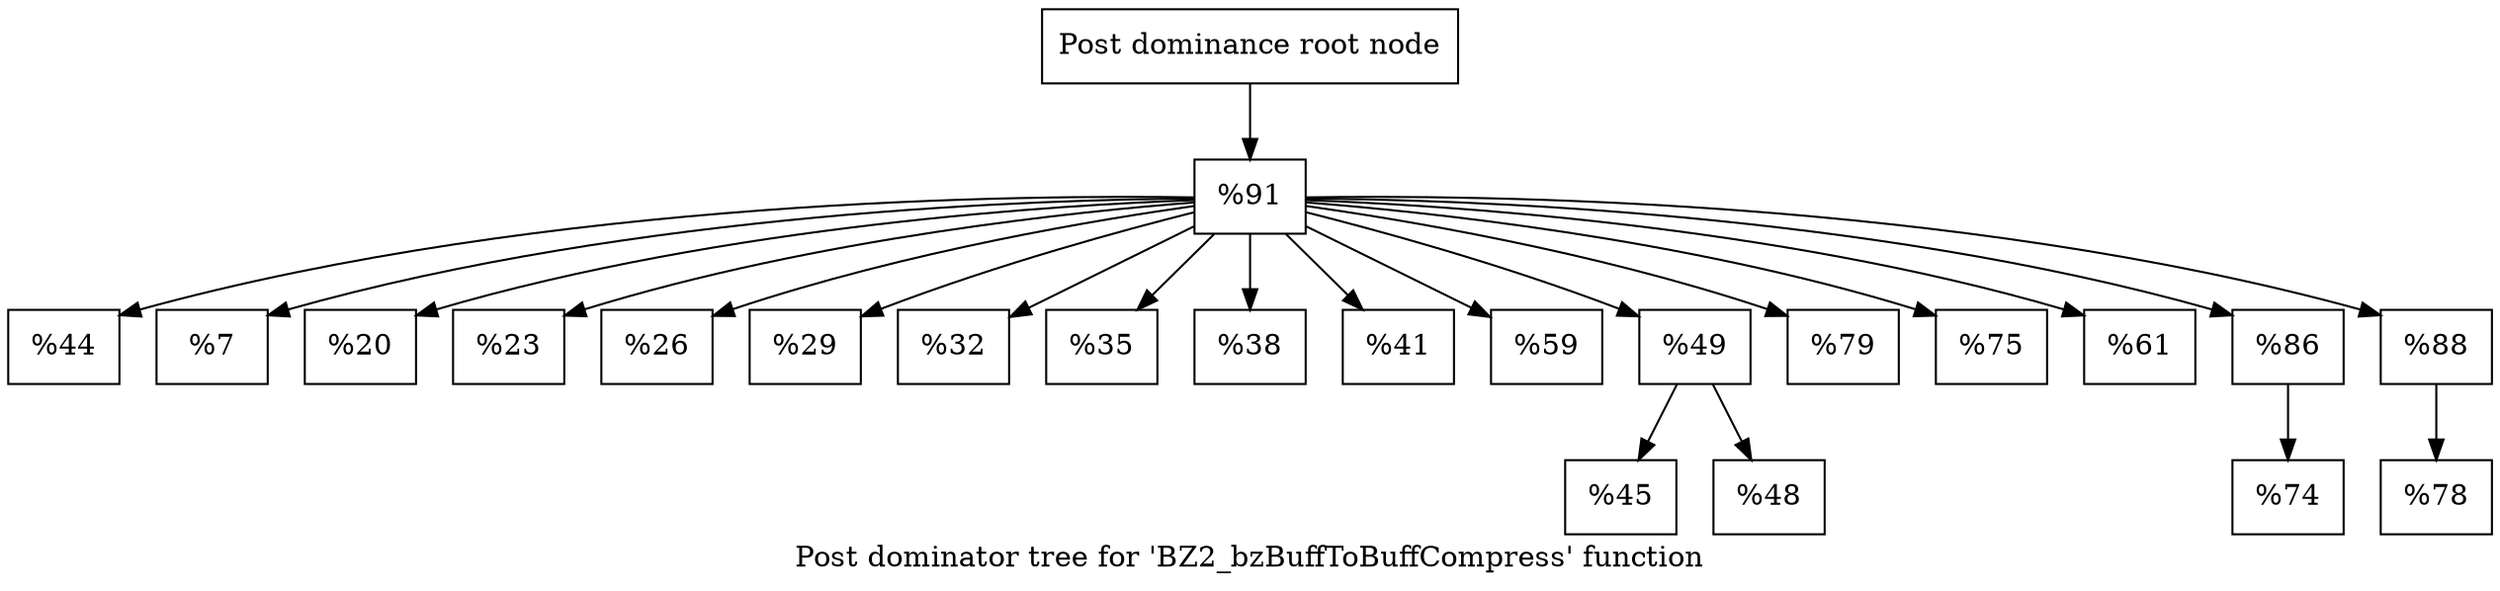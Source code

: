digraph "Post dominator tree for 'BZ2_bzBuffToBuffCompress' function" {
	label="Post dominator tree for 'BZ2_bzBuffToBuffCompress' function";

	Node0x12a9870 [shape=record,label="{Post dominance root node}"];
	Node0x12a9870 -> Node0x129dfd0;
	Node0x129dfd0 [shape=record,label="{%91}"];
	Node0x129dfd0 -> Node0x132bad0;
	Node0x129dfd0 -> Node0x1335cd0;
	Node0x129dfd0 -> Node0x10b8130;
	Node0x129dfd0 -> Node0x1267d00;
	Node0x129dfd0 -> Node0x10dd630;
	Node0x129dfd0 -> Node0x1263df0;
	Node0x129dfd0 -> Node0x12b4a40;
	Node0x129dfd0 -> Node0x1327b10;
	Node0x129dfd0 -> Node0x12a3b50;
	Node0x129dfd0 -> Node0x12a9410;
	Node0x129dfd0 -> Node0x1294a50;
	Node0x129dfd0 -> Node0x10ee310;
	Node0x129dfd0 -> Node0x1287170;
	Node0x129dfd0 -> Node0x123a870;
	Node0x129dfd0 -> Node0x1292cd0;
	Node0x129dfd0 -> Node0x125dd30;
	Node0x129dfd0 -> Node0x12819f0;
	Node0x132bad0 [shape=record,label="{%44}"];
	Node0x1335cd0 [shape=record,label="{%7}"];
	Node0x10b8130 [shape=record,label="{%20}"];
	Node0x1267d00 [shape=record,label="{%23}"];
	Node0x10dd630 [shape=record,label="{%26}"];
	Node0x1263df0 [shape=record,label="{%29}"];
	Node0x12b4a40 [shape=record,label="{%32}"];
	Node0x1327b10 [shape=record,label="{%35}"];
	Node0x12a3b50 [shape=record,label="{%38}"];
	Node0x12a9410 [shape=record,label="{%41}"];
	Node0x1294a50 [shape=record,label="{%59}"];
	Node0x10ee310 [shape=record,label="{%49}"];
	Node0x10ee310 -> Node0x132a270;
	Node0x10ee310 -> Node0x11a22b0;
	Node0x132a270 [shape=record,label="{%45}"];
	Node0x11a22b0 [shape=record,label="{%48}"];
	Node0x1287170 [shape=record,label="{%79}"];
	Node0x123a870 [shape=record,label="{%75}"];
	Node0x1292cd0 [shape=record,label="{%61}"];
	Node0x125dd30 [shape=record,label="{%86}"];
	Node0x125dd30 -> Node0x1344050;
	Node0x1344050 [shape=record,label="{%74}"];
	Node0x12819f0 [shape=record,label="{%88}"];
	Node0x12819f0 -> Node0x12afb90;
	Node0x12afb90 [shape=record,label="{%78}"];
}
